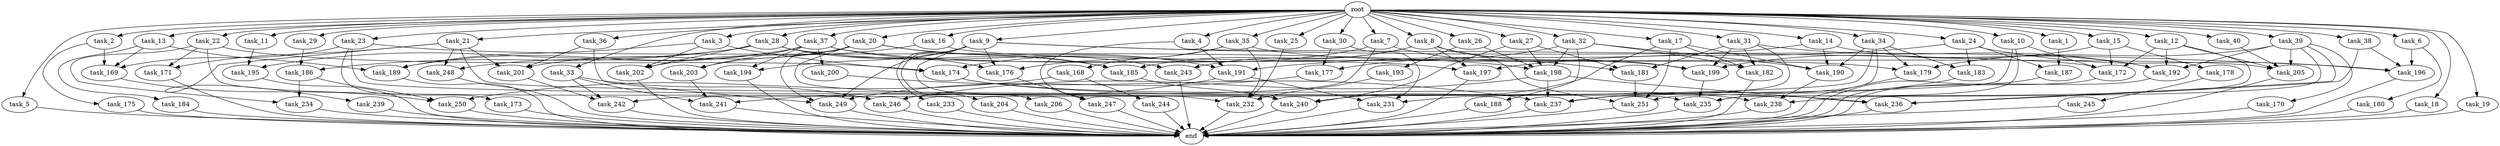 digraph G {
  root [size="0.000000"];
  task_11 [size="1024.000000"];
  task_234 [size="1099511627776.000000"];
  task_239 [size="309237645312.000000"];
  task_233 [size="77309411328.000000"];
  task_185 [size="1700807049216.000000"];
  task_2 [size="1024.000000"];
  task_21 [size="1024.000000"];
  task_193 [size="137438953472.000000"];
  task_23 [size="1024.000000"];
  task_35 [size="1024.000000"];
  task_33 [size="1024.000000"];
  task_176 [size="1047972020224.000000"];
  task_231 [size="807453851648.000000"];
  task_14 [size="1024.000000"];
  task_206 [size="77309411328.000000"];
  task_178 [size="34359738368.000000"];
  task_3 [size="1024.000000"];
  task_249 [size="747324309504.000000"];
  task_236 [size="1786706395136.000000"];
  task_196 [size="1279900254208.000000"];
  task_187 [size="1168231104512.000000"];
  task_203 [size="1116691496960.000000"];
  task_28 [size="1024.000000"];
  task_201 [size="764504178688.000000"];
  task_173 [size="214748364800.000000"];
  task_22 [size="1024.000000"];
  task_5 [size="1024.000000"];
  task_30 [size="1024.000000"];
  task_179 [size="1717986918400.000000"];
  task_242 [size="1958505086976.000000"];
  task_243 [size="1554778161152.000000"];
  task_183 [size="1168231104512.000000"];
  task_9 [size="1024.000000"];
  task_244 [size="77309411328.000000"];
  task_250 [size="1486058684416.000000"];
  task_168 [size="549755813888.000000"];
  task_27 [size="1024.000000"];
  task_238 [size="2267742732288.000000"];
  task_195 [size="970662608896.000000"];
  task_20 [size="1024.000000"];
  task_182 [size="1864015806464.000000"];
  task_199 [size="2448131358720.000000"];
  task_37 [size="1024.000000"];
  task_245 [size="137438953472.000000"];
  task_194 [size="773094113280.000000"];
  task_197 [size="2138893713408.000000"];
  task_247 [size="893353197568.000000"];
  task_204 [size="77309411328.000000"];
  task_198 [size="1743756722176.000000"];
  task_246 [size="1348619730944.000000"];
  task_40 [size="1024.000000"];
  task_186 [size="841813590016.000000"];
  task_172 [size="798863917056.000000"];
  task_200 [size="695784701952.000000"];
  task_251 [size="2173253451776.000000"];
  task_205 [size="1288490188800.000000"];
  task_175 [size="34359738368.000000"];
  task_202 [size="1357209665536.000000"];
  task_8 [size="1024.000000"];
  task_191 [size="592705486848.000000"];
  task_188 [size="695784701952.000000"];
  task_24 [size="1024.000000"];
  task_232 [size="1322849927168.000000"];
  task_31 [size="1024.000000"];
  task_12 [size="1024.000000"];
  task_32 [size="1024.000000"];
  task_189 [size="1864015806464.000000"];
  task_171 [size="858993459200.000000"];
  end [size="0.000000"];
  task_10 [size="1024.000000"];
  task_29 [size="1024.000000"];
  task_241 [size="936302870528.000000"];
  task_1 [size="1024.000000"];
  task_34 [size="1024.000000"];
  task_192 [size="1992864825344.000000"];
  task_4 [size="1024.000000"];
  task_13 [size="1024.000000"];
  task_36 [size="1024.000000"];
  task_170 [size="858993459200.000000"];
  task_235 [size="1692217114624.000000"];
  task_16 [size="1024.000000"];
  task_181 [size="1769526525952.000000"];
  task_15 [size="1024.000000"];
  task_39 [size="1024.000000"];
  task_174 [size="1623497637888.000000"];
  task_248 [size="1005022347264.000000"];
  task_18 [size="1024.000000"];
  task_26 [size="1024.000000"];
  task_180 [size="309237645312.000000"];
  task_25 [size="1024.000000"];
  task_19 [size="1024.000000"];
  task_169 [size="558345748480.000000"];
  task_38 [size="1024.000000"];
  task_184 [size="309237645312.000000"];
  task_17 [size="1024.000000"];
  task_190 [size="1451698946048.000000"];
  task_237 [size="1451698946048.000000"];
  task_240 [size="1254130450432.000000"];
  task_6 [size="1024.000000"];
  task_7 [size="1024.000000"];
  task_177 [size="1116691496960.000000"];

  root -> task_11 [size="1.000000"];
  root -> task_28 [size="1.000000"];
  root -> task_10 [size="1.000000"];
  root -> task_20 [size="1.000000"];
  root -> task_2 [size="1.000000"];
  root -> task_4 [size="1.000000"];
  root -> task_13 [size="1.000000"];
  root -> task_39 [size="1.000000"];
  root -> task_21 [size="1.000000"];
  root -> task_40 [size="1.000000"];
  root -> task_16 [size="1.000000"];
  root -> task_22 [size="1.000000"];
  root -> task_15 [size="1.000000"];
  root -> task_36 [size="1.000000"];
  root -> task_33 [size="1.000000"];
  root -> task_1 [size="1.000000"];
  root -> task_5 [size="1.000000"];
  root -> task_14 [size="1.000000"];
  root -> task_18 [size="1.000000"];
  root -> task_26 [size="1.000000"];
  root -> task_6 [size="1.000000"];
  root -> task_25 [size="1.000000"];
  root -> task_24 [size="1.000000"];
  root -> task_9 [size="1.000000"];
  root -> task_23 [size="1.000000"];
  root -> task_3 [size="1.000000"];
  root -> task_19 [size="1.000000"];
  root -> task_27 [size="1.000000"];
  root -> task_35 [size="1.000000"];
  root -> task_38 [size="1.000000"];
  root -> task_17 [size="1.000000"];
  root -> task_31 [size="1.000000"];
  root -> task_12 [size="1.000000"];
  root -> task_32 [size="1.000000"];
  root -> task_34 [size="1.000000"];
  root -> task_37 [size="1.000000"];
  root -> task_30 [size="1.000000"];
  root -> task_8 [size="1.000000"];
  root -> task_7 [size="1.000000"];
  root -> task_29 [size="1.000000"];
  task_11 -> task_195 [size="536870912.000000"];
  task_234 -> end [size="1.000000"];
  task_239 -> end [size="1.000000"];
  task_233 -> end [size="1.000000"];
  task_185 -> task_240 [size="33554432.000000"];
  task_2 -> task_175 [size="33554432.000000"];
  task_2 -> task_169 [size="33554432.000000"];
  task_21 -> task_235 [size="301989888.000000"];
  task_21 -> task_171 [size="301989888.000000"];
  task_21 -> task_239 [size="301989888.000000"];
  task_21 -> task_201 [size="301989888.000000"];
  task_21 -> task_248 [size="301989888.000000"];
  task_193 -> task_232 [size="134217728.000000"];
  task_23 -> task_173 [size="209715200.000000"];
  task_23 -> task_169 [size="209715200.000000"];
  task_23 -> task_198 [size="209715200.000000"];
  task_23 -> task_240 [size="209715200.000000"];
  task_35 -> task_179 [size="536870912.000000"];
  task_35 -> task_168 [size="536870912.000000"];
  task_35 -> task_176 [size="536870912.000000"];
  task_35 -> task_232 [size="536870912.000000"];
  task_33 -> task_242 [size="536870912.000000"];
  task_33 -> task_241 [size="536870912.000000"];
  task_33 -> task_246 [size="536870912.000000"];
  task_176 -> task_247 [size="838860800.000000"];
  task_231 -> end [size="1.000000"];
  task_14 -> task_191 [size="134217728.000000"];
  task_14 -> task_190 [size="134217728.000000"];
  task_14 -> task_192 [size="134217728.000000"];
  task_206 -> end [size="1.000000"];
  task_178 -> task_245 [size="134217728.000000"];
  task_3 -> task_202 [size="838860800.000000"];
  task_3 -> task_174 [size="838860800.000000"];
  task_3 -> task_189 [size="838860800.000000"];
  task_249 -> end [size="1.000000"];
  task_236 -> end [size="1.000000"];
  task_196 -> end [size="1.000000"];
  task_187 -> end [size="1.000000"];
  task_203 -> task_241 [size="301989888.000000"];
  task_28 -> task_186 [size="411041792.000000"];
  task_28 -> task_195 [size="411041792.000000"];
  task_28 -> task_185 [size="411041792.000000"];
  task_28 -> task_197 [size="411041792.000000"];
  task_28 -> task_202 [size="411041792.000000"];
  task_28 -> task_176 [size="411041792.000000"];
  task_201 -> task_242 [size="838860800.000000"];
  task_173 -> end [size="1.000000"];
  task_22 -> task_171 [size="536870912.000000"];
  task_22 -> task_234 [size="536870912.000000"];
  task_22 -> task_246 [size="536870912.000000"];
  task_22 -> task_174 [size="536870912.000000"];
  task_5 -> end [size="1.000000"];
  task_30 -> task_177 [size="411041792.000000"];
  task_30 -> task_231 [size="411041792.000000"];
  task_179 -> end [size="1.000000"];
  task_242 -> end [size="1.000000"];
  task_243 -> end [size="1.000000"];
  task_183 -> task_237 [size="411041792.000000"];
  task_9 -> task_233 [size="75497472.000000"];
  task_9 -> task_194 [size="75497472.000000"];
  task_9 -> task_196 [size="75497472.000000"];
  task_9 -> task_172 [size="75497472.000000"];
  task_9 -> task_204 [size="75497472.000000"];
  task_9 -> task_176 [size="75497472.000000"];
  task_9 -> task_249 [size="75497472.000000"];
  task_9 -> task_206 [size="75497472.000000"];
  task_244 -> end [size="1.000000"];
  task_250 -> end [size="1.000000"];
  task_168 -> task_250 [size="75497472.000000"];
  task_168 -> task_244 [size="75497472.000000"];
  task_27 -> task_181 [size="679477248.000000"];
  task_27 -> task_198 [size="679477248.000000"];
  task_27 -> task_240 [size="679477248.000000"];
  task_238 -> end [size="1.000000"];
  task_195 -> end [size="1.000000"];
  task_20 -> task_191 [size="411041792.000000"];
  task_20 -> task_203 [size="411041792.000000"];
  task_20 -> task_185 [size="411041792.000000"];
  task_20 -> task_201 [size="411041792.000000"];
  task_20 -> task_249 [size="411041792.000000"];
  task_20 -> task_232 [size="411041792.000000"];
  task_182 -> end [size="1.000000"];
  task_199 -> task_235 [size="679477248.000000"];
  task_37 -> task_203 [size="679477248.000000"];
  task_37 -> task_194 [size="679477248.000000"];
  task_37 -> task_200 [size="679477248.000000"];
  task_37 -> task_189 [size="679477248.000000"];
  task_37 -> task_199 [size="679477248.000000"];
  task_37 -> task_243 [size="679477248.000000"];
  task_37 -> task_248 [size="679477248.000000"];
  task_245 -> end [size="1.000000"];
  task_194 -> end [size="1.000000"];
  task_197 -> end [size="1.000000"];
  task_247 -> end [size="1.000000"];
  task_204 -> end [size="1.000000"];
  task_198 -> task_236 [size="33554432.000000"];
  task_198 -> task_237 [size="33554432.000000"];
  task_198 -> task_246 [size="33554432.000000"];
  task_246 -> end [size="1.000000"];
  task_40 -> task_205 [size="209715200.000000"];
  task_186 -> task_250 [size="536870912.000000"];
  task_186 -> task_234 [size="536870912.000000"];
  task_172 -> end [size="1.000000"];
  task_200 -> task_237 [size="134217728.000000"];
  task_251 -> end [size="1.000000"];
  task_205 -> end [size="1.000000"];
  task_175 -> end [size="1.000000"];
  task_202 -> end [size="1.000000"];
  task_8 -> task_199 [size="838860800.000000"];
  task_8 -> task_251 [size="838860800.000000"];
  task_8 -> task_197 [size="838860800.000000"];
  task_8 -> task_243 [size="838860800.000000"];
  task_8 -> task_185 [size="838860800.000000"];
  task_191 -> task_241 [size="75497472.000000"];
  task_191 -> task_231 [size="75497472.000000"];
  task_188 -> end [size="1.000000"];
  task_24 -> task_196 [size="838860800.000000"];
  task_24 -> task_197 [size="838860800.000000"];
  task_24 -> task_183 [size="838860800.000000"];
  task_24 -> task_187 [size="838860800.000000"];
  task_232 -> end [size="1.000000"];
  task_31 -> task_199 [size="838860800.000000"];
  task_31 -> task_181 [size="838860800.000000"];
  task_31 -> task_182 [size="838860800.000000"];
  task_31 -> task_237 [size="838860800.000000"];
  task_31 -> task_192 [size="838860800.000000"];
  task_12 -> task_172 [size="134217728.000000"];
  task_12 -> task_205 [size="134217728.000000"];
  task_12 -> task_235 [size="134217728.000000"];
  task_12 -> task_192 [size="134217728.000000"];
  task_32 -> task_182 [size="679477248.000000"];
  task_32 -> task_188 [size="679477248.000000"];
  task_32 -> task_190 [size="679477248.000000"];
  task_32 -> task_198 [size="679477248.000000"];
  task_32 -> task_177 [size="679477248.000000"];
  task_189 -> end [size="1.000000"];
  task_171 -> end [size="1.000000"];
  task_10 -> task_172 [size="536870912.000000"];
  task_10 -> task_235 [size="536870912.000000"];
  task_10 -> task_242 [size="536870912.000000"];
  task_29 -> task_186 [size="411041792.000000"];
  task_241 -> end [size="1.000000"];
  task_1 -> task_187 [size="301989888.000000"];
  task_34 -> task_179 [size="301989888.000000"];
  task_34 -> task_251 [size="301989888.000000"];
  task_34 -> task_183 [size="301989888.000000"];
  task_34 -> task_190 [size="301989888.000000"];
  task_34 -> task_231 [size="301989888.000000"];
  task_192 -> end [size="1.000000"];
  task_4 -> task_191 [size="33554432.000000"];
  task_4 -> task_247 [size="33554432.000000"];
  task_13 -> task_169 [size="301989888.000000"];
  task_13 -> task_184 [size="301989888.000000"];
  task_13 -> task_189 [size="301989888.000000"];
  task_36 -> task_249 [size="33554432.000000"];
  task_36 -> task_201 [size="33554432.000000"];
  task_170 -> end [size="1.000000"];
  task_235 -> end [size="1.000000"];
  task_16 -> task_205 [size="75497472.000000"];
  task_16 -> task_202 [size="75497472.000000"];
  task_181 -> task_251 [size="679477248.000000"];
  task_15 -> task_172 [size="33554432.000000"];
  task_15 -> task_199 [size="33554432.000000"];
  task_15 -> task_178 [size="33554432.000000"];
  task_39 -> task_179 [size="838860800.000000"];
  task_39 -> task_238 [size="838860800.000000"];
  task_39 -> task_192 [size="838860800.000000"];
  task_39 -> task_205 [size="838860800.000000"];
  task_39 -> task_236 [size="838860800.000000"];
  task_39 -> task_170 [size="838860800.000000"];
  task_174 -> task_238 [size="838860800.000000"];
  task_174 -> task_236 [size="838860800.000000"];
  task_248 -> end [size="1.000000"];
  task_18 -> end [size="1.000000"];
  task_26 -> task_193 [size="134217728.000000"];
  task_26 -> task_198 [size="134217728.000000"];
  task_180 -> end [size="1.000000"];
  task_25 -> task_232 [size="209715200.000000"];
  task_19 -> end [size="1.000000"];
  task_169 -> task_250 [size="838860800.000000"];
  task_38 -> task_196 [size="33554432.000000"];
  task_38 -> task_236 [size="33554432.000000"];
  task_184 -> end [size="1.000000"];
  task_17 -> task_251 [size="301989888.000000"];
  task_17 -> task_182 [size="301989888.000000"];
  task_17 -> task_190 [size="301989888.000000"];
  task_17 -> task_240 [size="301989888.000000"];
  task_190 -> task_238 [size="536870912.000000"];
  task_237 -> end [size="1.000000"];
  task_240 -> end [size="1.000000"];
  task_6 -> task_196 [size="301989888.000000"];
  task_6 -> task_180 [size="301989888.000000"];
  task_7 -> task_181 [size="209715200.000000"];
  task_7 -> task_174 [size="209715200.000000"];
  task_7 -> task_246 [size="209715200.000000"];
  task_177 -> task_249 [size="209715200.000000"];
}
